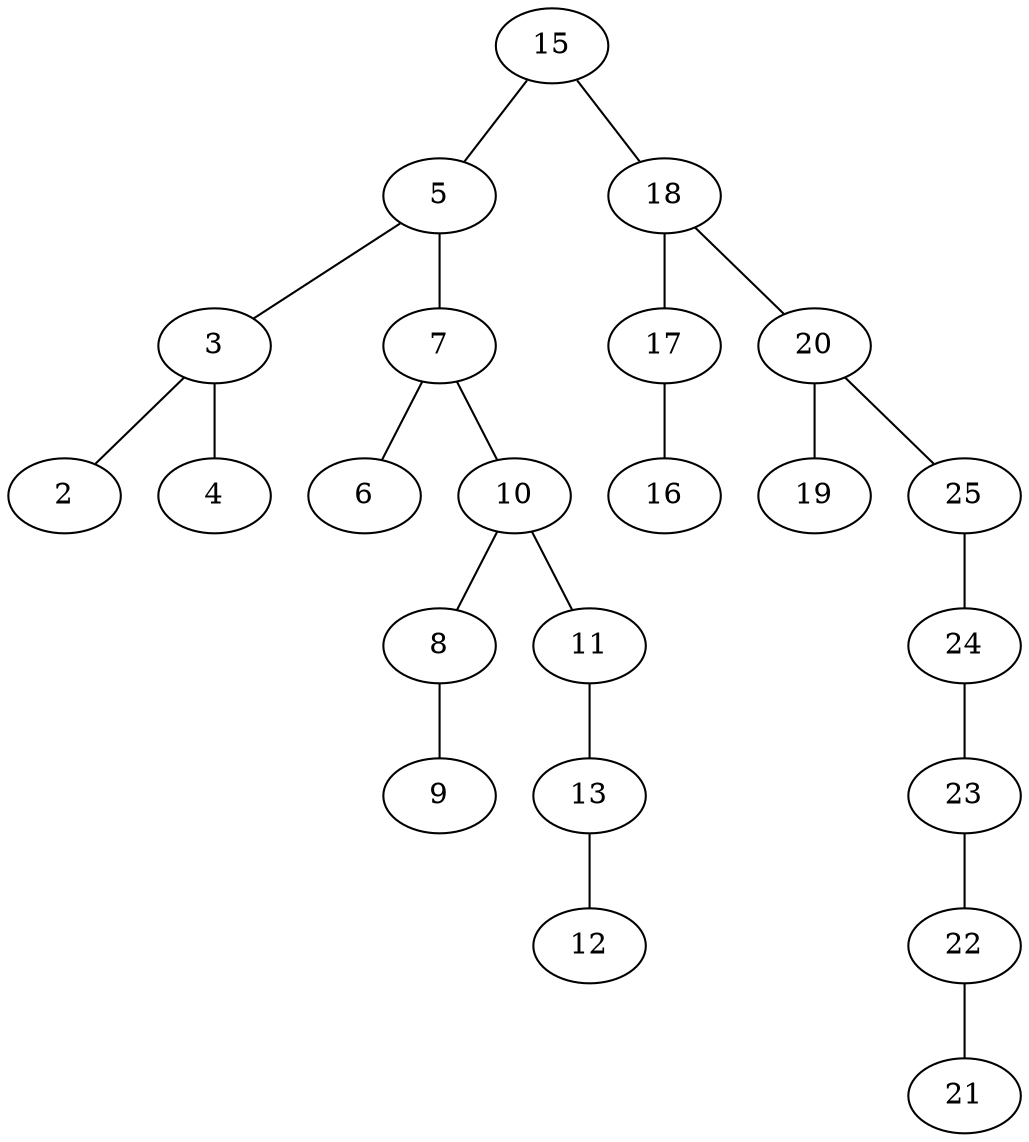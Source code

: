 graph tree{
	15--5;
	15--18;
	5--3;
	5--7;
	3--2;
	3--4;
	7--6;
	7--10;
	10--8;
	10--11;
	8--9;
	11--13;
	13--12;
	18--17;
	18--20;
	17--16;
	20--19;
	20--25;
	25--24;
	24--23;
	23--22;
	22--21;
}